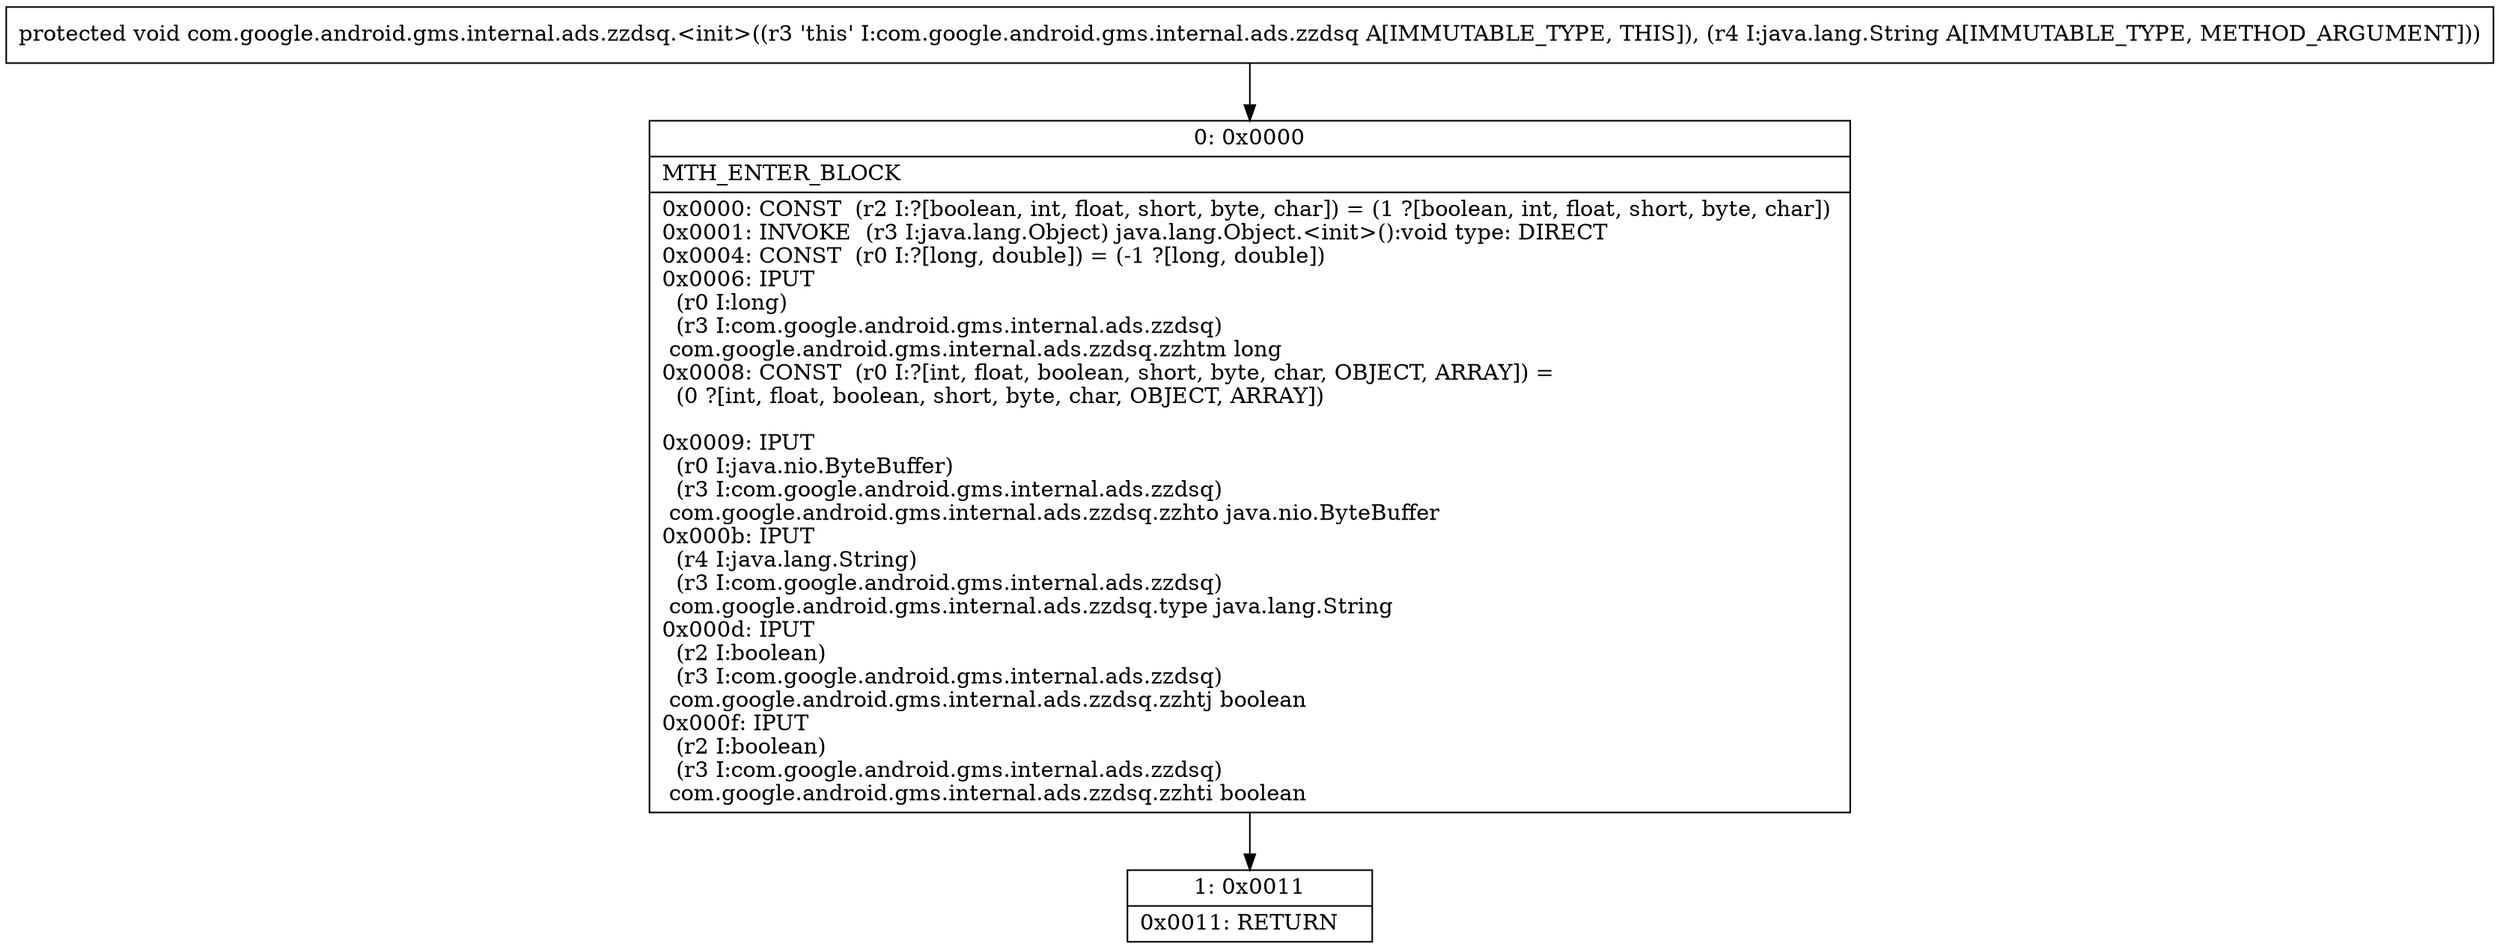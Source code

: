 digraph "CFG forcom.google.android.gms.internal.ads.zzdsq.\<init\>(Ljava\/lang\/String;)V" {
Node_0 [shape=record,label="{0\:\ 0x0000|MTH_ENTER_BLOCK\l|0x0000: CONST  (r2 I:?[boolean, int, float, short, byte, char]) = (1 ?[boolean, int, float, short, byte, char]) \l0x0001: INVOKE  (r3 I:java.lang.Object) java.lang.Object.\<init\>():void type: DIRECT \l0x0004: CONST  (r0 I:?[long, double]) = (\-1 ?[long, double]) \l0x0006: IPUT  \l  (r0 I:long)\l  (r3 I:com.google.android.gms.internal.ads.zzdsq)\l com.google.android.gms.internal.ads.zzdsq.zzhtm long \l0x0008: CONST  (r0 I:?[int, float, boolean, short, byte, char, OBJECT, ARRAY]) = \l  (0 ?[int, float, boolean, short, byte, char, OBJECT, ARRAY])\l \l0x0009: IPUT  \l  (r0 I:java.nio.ByteBuffer)\l  (r3 I:com.google.android.gms.internal.ads.zzdsq)\l com.google.android.gms.internal.ads.zzdsq.zzhto java.nio.ByteBuffer \l0x000b: IPUT  \l  (r4 I:java.lang.String)\l  (r3 I:com.google.android.gms.internal.ads.zzdsq)\l com.google.android.gms.internal.ads.zzdsq.type java.lang.String \l0x000d: IPUT  \l  (r2 I:boolean)\l  (r3 I:com.google.android.gms.internal.ads.zzdsq)\l com.google.android.gms.internal.ads.zzdsq.zzhtj boolean \l0x000f: IPUT  \l  (r2 I:boolean)\l  (r3 I:com.google.android.gms.internal.ads.zzdsq)\l com.google.android.gms.internal.ads.zzdsq.zzhti boolean \l}"];
Node_1 [shape=record,label="{1\:\ 0x0011|0x0011: RETURN   \l}"];
MethodNode[shape=record,label="{protected void com.google.android.gms.internal.ads.zzdsq.\<init\>((r3 'this' I:com.google.android.gms.internal.ads.zzdsq A[IMMUTABLE_TYPE, THIS]), (r4 I:java.lang.String A[IMMUTABLE_TYPE, METHOD_ARGUMENT])) }"];
MethodNode -> Node_0;
Node_0 -> Node_1;
}

